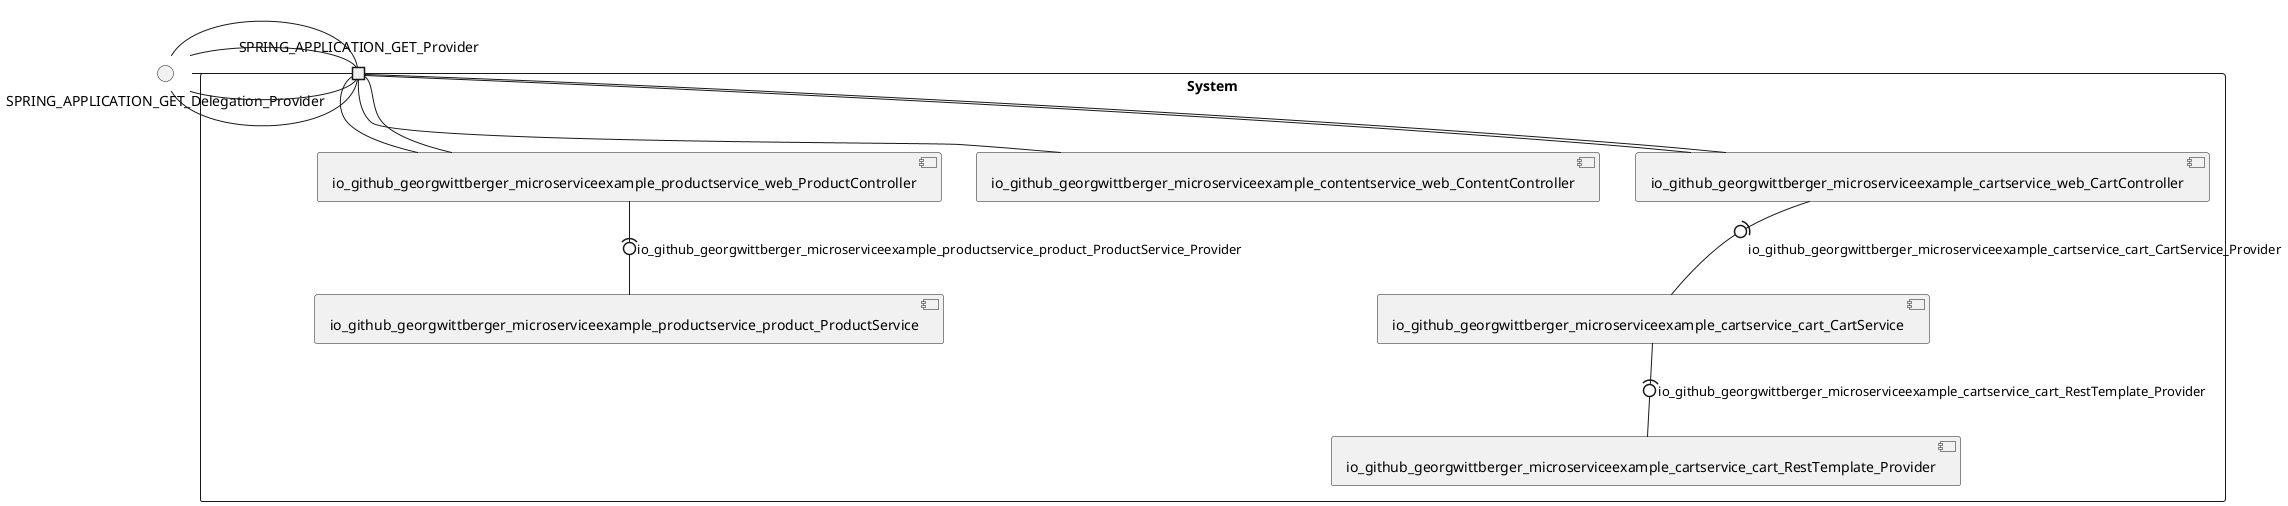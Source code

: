 @startuml
skinparam fixCircleLabelOverlapping true
skinparam componentStyle uml2
() SPRING_APPLICATION_GET_Delegation_Provider
rectangle System {
[io_github_georgwittberger_microserviceexample_cartservice_cart_CartService] [[georgwittberger-apache-spring-boot-microservice-example.repository#_HT63WtODEe6I9-U1Clg_MA]]
[io_github_georgwittberger_microserviceexample_cartservice_cart_RestTemplate_Provider] [[georgwittberger-apache-spring-boot-microservice-example.repository#_HT63WtODEe6I9-U1Clg_MA]]
[io_github_georgwittberger_microserviceexample_cartservice_web_CartController] [[georgwittberger-apache-spring-boot-microservice-example.repository#_HT63WtODEe6I9-U1Clg_MA]]
[io_github_georgwittberger_microserviceexample_contentservice_web_ContentController] [[georgwittberger-apache-spring-boot-microservice-example.repository#_HT63WtODEe6I9-U1Clg_MA]]
[io_github_georgwittberger_microserviceexample_productservice_product_ProductService] [[georgwittberger-apache-spring-boot-microservice-example.repository#_HT63WtODEe6I9-U1Clg_MA]]
[io_github_georgwittberger_microserviceexample_productservice_web_ProductController] [[georgwittberger-apache-spring-boot-microservice-example.repository#_HT63WtODEe6I9-U1Clg_MA]]
port SPRING_APPLICATION_GET_Provider
SPRING_APPLICATION_GET_Delegation_Provider - SPRING_APPLICATION_GET_Provider
SPRING_APPLICATION_GET_Provider - [io_github_georgwittberger_microserviceexample_cartservice_web_CartController]
port SPRING_APPLICATION_GET_Provider
SPRING_APPLICATION_GET_Delegation_Provider - SPRING_APPLICATION_GET_Provider
SPRING_APPLICATION_GET_Provider - [io_github_georgwittberger_microserviceexample_productservice_web_ProductController]
port SPRING_APPLICATION_GET_Provider
SPRING_APPLICATION_GET_Delegation_Provider - SPRING_APPLICATION_GET_Provider
SPRING_APPLICATION_GET_Provider - [io_github_georgwittberger_microserviceexample_productservice_web_ProductController]
port SPRING_APPLICATION_GET_Provider
SPRING_APPLICATION_GET_Delegation_Provider - SPRING_APPLICATION_GET_Provider
SPRING_APPLICATION_GET_Provider - [io_github_georgwittberger_microserviceexample_cartservice_web_CartController]
port SPRING_APPLICATION_GET_Provider
SPRING_APPLICATION_GET_Delegation_Provider - SPRING_APPLICATION_GET_Provider
SPRING_APPLICATION_GET_Provider - [io_github_georgwittberger_microserviceexample_contentservice_web_ContentController]
[io_github_georgwittberger_microserviceexample_cartservice_web_CartController] -(0- [io_github_georgwittberger_microserviceexample_cartservice_cart_CartService] : io_github_georgwittberger_microserviceexample_cartservice_cart_CartService_Provider
[io_github_georgwittberger_microserviceexample_cartservice_cart_CartService] -(0- [io_github_georgwittberger_microserviceexample_cartservice_cart_RestTemplate_Provider] : io_github_georgwittberger_microserviceexample_cartservice_cart_RestTemplate_Provider
[io_github_georgwittberger_microserviceexample_productservice_web_ProductController] -(0- [io_github_georgwittberger_microserviceexample_productservice_product_ProductService] : io_github_georgwittberger_microserviceexample_productservice_product_ProductService_Provider
}

@enduml
